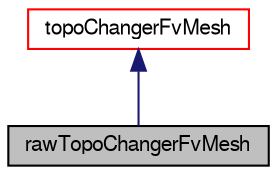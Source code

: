 digraph "rawTopoChangerFvMesh"
{
  bgcolor="transparent";
  edge [fontname="FreeSans",fontsize="10",labelfontname="FreeSans",labelfontsize="10"];
  node [fontname="FreeSans",fontsize="10",shape=record];
  Node32 [label="rawTopoChangerFvMesh",height=0.2,width=0.4,color="black", fillcolor="grey75", style="filled", fontcolor="black"];
  Node33 -> Node32 [dir="back",color="midnightblue",fontsize="10",style="solid",fontname="FreeSans"];
  Node33 [label="topoChangerFvMesh",height=0.2,width=0.4,color="red",URL="$a30470.html",tooltip="Abstract base class for a topology changing fvMesh. "];
}
